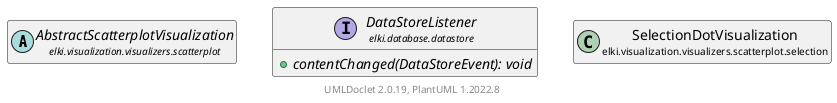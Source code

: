 @startuml
    remove .*\.(Instance|Par|Parameterizer|Factory)$
    set namespaceSeparator none
    hide empty fields
    hide empty methods

    class "<size:14>SelectionDotVisualization.Instance\n<size:10>elki.visualization.visualizers.scatterplot.selection" as elki.visualization.visualizers.scatterplot.selection.SelectionDotVisualization.Instance [[SelectionDotVisualization.Instance.html]] {
        {static} +MARKER: String
        +Instance(VisualizerContext, VisualizationTask, VisualizationPlot, double, double, Projection)
        +fullRedraw(): void
    }

    abstract class "<size:14>AbstractScatterplotVisualization\n<size:10>elki.visualization.visualizers.scatterplot" as elki.visualization.visualizers.scatterplot.AbstractScatterplotVisualization [[../AbstractScatterplotVisualization.html]]
    interface "<size:14>DataStoreListener\n<size:10>elki.database.datastore" as elki.database.datastore.DataStoreListener [[../../../../database/datastore/DataStoreListener.html]] {
        {abstract} +contentChanged(DataStoreEvent): void
    }
    class "<size:14>SelectionDotVisualization\n<size:10>elki.visualization.visualizers.scatterplot.selection" as elki.visualization.visualizers.scatterplot.selection.SelectionDotVisualization [[SelectionDotVisualization.html]]

    elki.visualization.visualizers.scatterplot.AbstractScatterplotVisualization <|-- elki.visualization.visualizers.scatterplot.selection.SelectionDotVisualization.Instance
    elki.database.datastore.DataStoreListener <|.. elki.visualization.visualizers.scatterplot.selection.SelectionDotVisualization.Instance
    elki.visualization.visualizers.scatterplot.selection.SelectionDotVisualization +-- elki.visualization.visualizers.scatterplot.selection.SelectionDotVisualization.Instance

    center footer UMLDoclet 2.0.19, PlantUML 1.2022.8
@enduml
